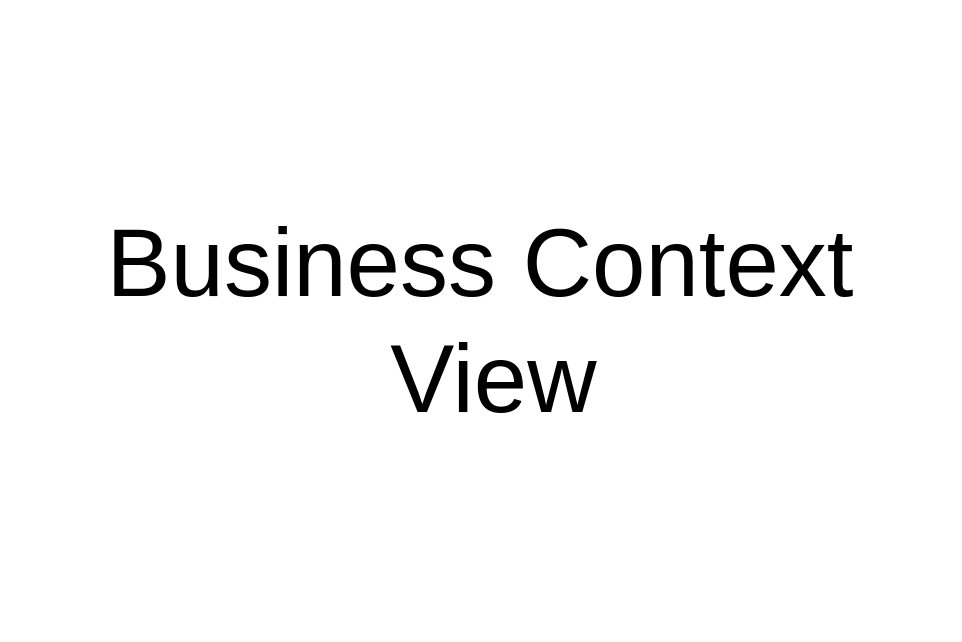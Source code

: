 <mxfile compressed="false" version="17.5.0" type="google">
  <diagram id="eJ9RTkE31OqHFkD8iL__" name="BUSINESS CONTEXT VIEW">
    <mxGraphModel grid="1" page="1" gridSize="10" guides="1" tooltips="1" connect="1" arrows="1" fold="1" pageScale="1" pageWidth="827" pageHeight="1169" math="0" shadow="0">
      <root>
        <mxCell id="sKjCo_3S3vdn_3e468fn-0" />
        <mxCell id="sKjCo_3S3vdn_3e468fn-1" parent="sKjCo_3S3vdn_3e468fn-0" />
        <mxCell id="sKjCo_3S3vdn_3e468fn-2" value="Business Context&lt;br&gt;&amp;nbsp;View" style="text;html=1;strokeColor=none;fillColor=none;align=center;verticalAlign=middle;whiteSpace=wrap;rounded=0;fontSize=48;opacity=30;" vertex="1" parent="sKjCo_3S3vdn_3e468fn-1">
          <mxGeometry x="160" y="200" width="480" height="320" as="geometry" />
        </mxCell>
      </root>
    </mxGraphModel>
  </diagram>
</mxfile>
